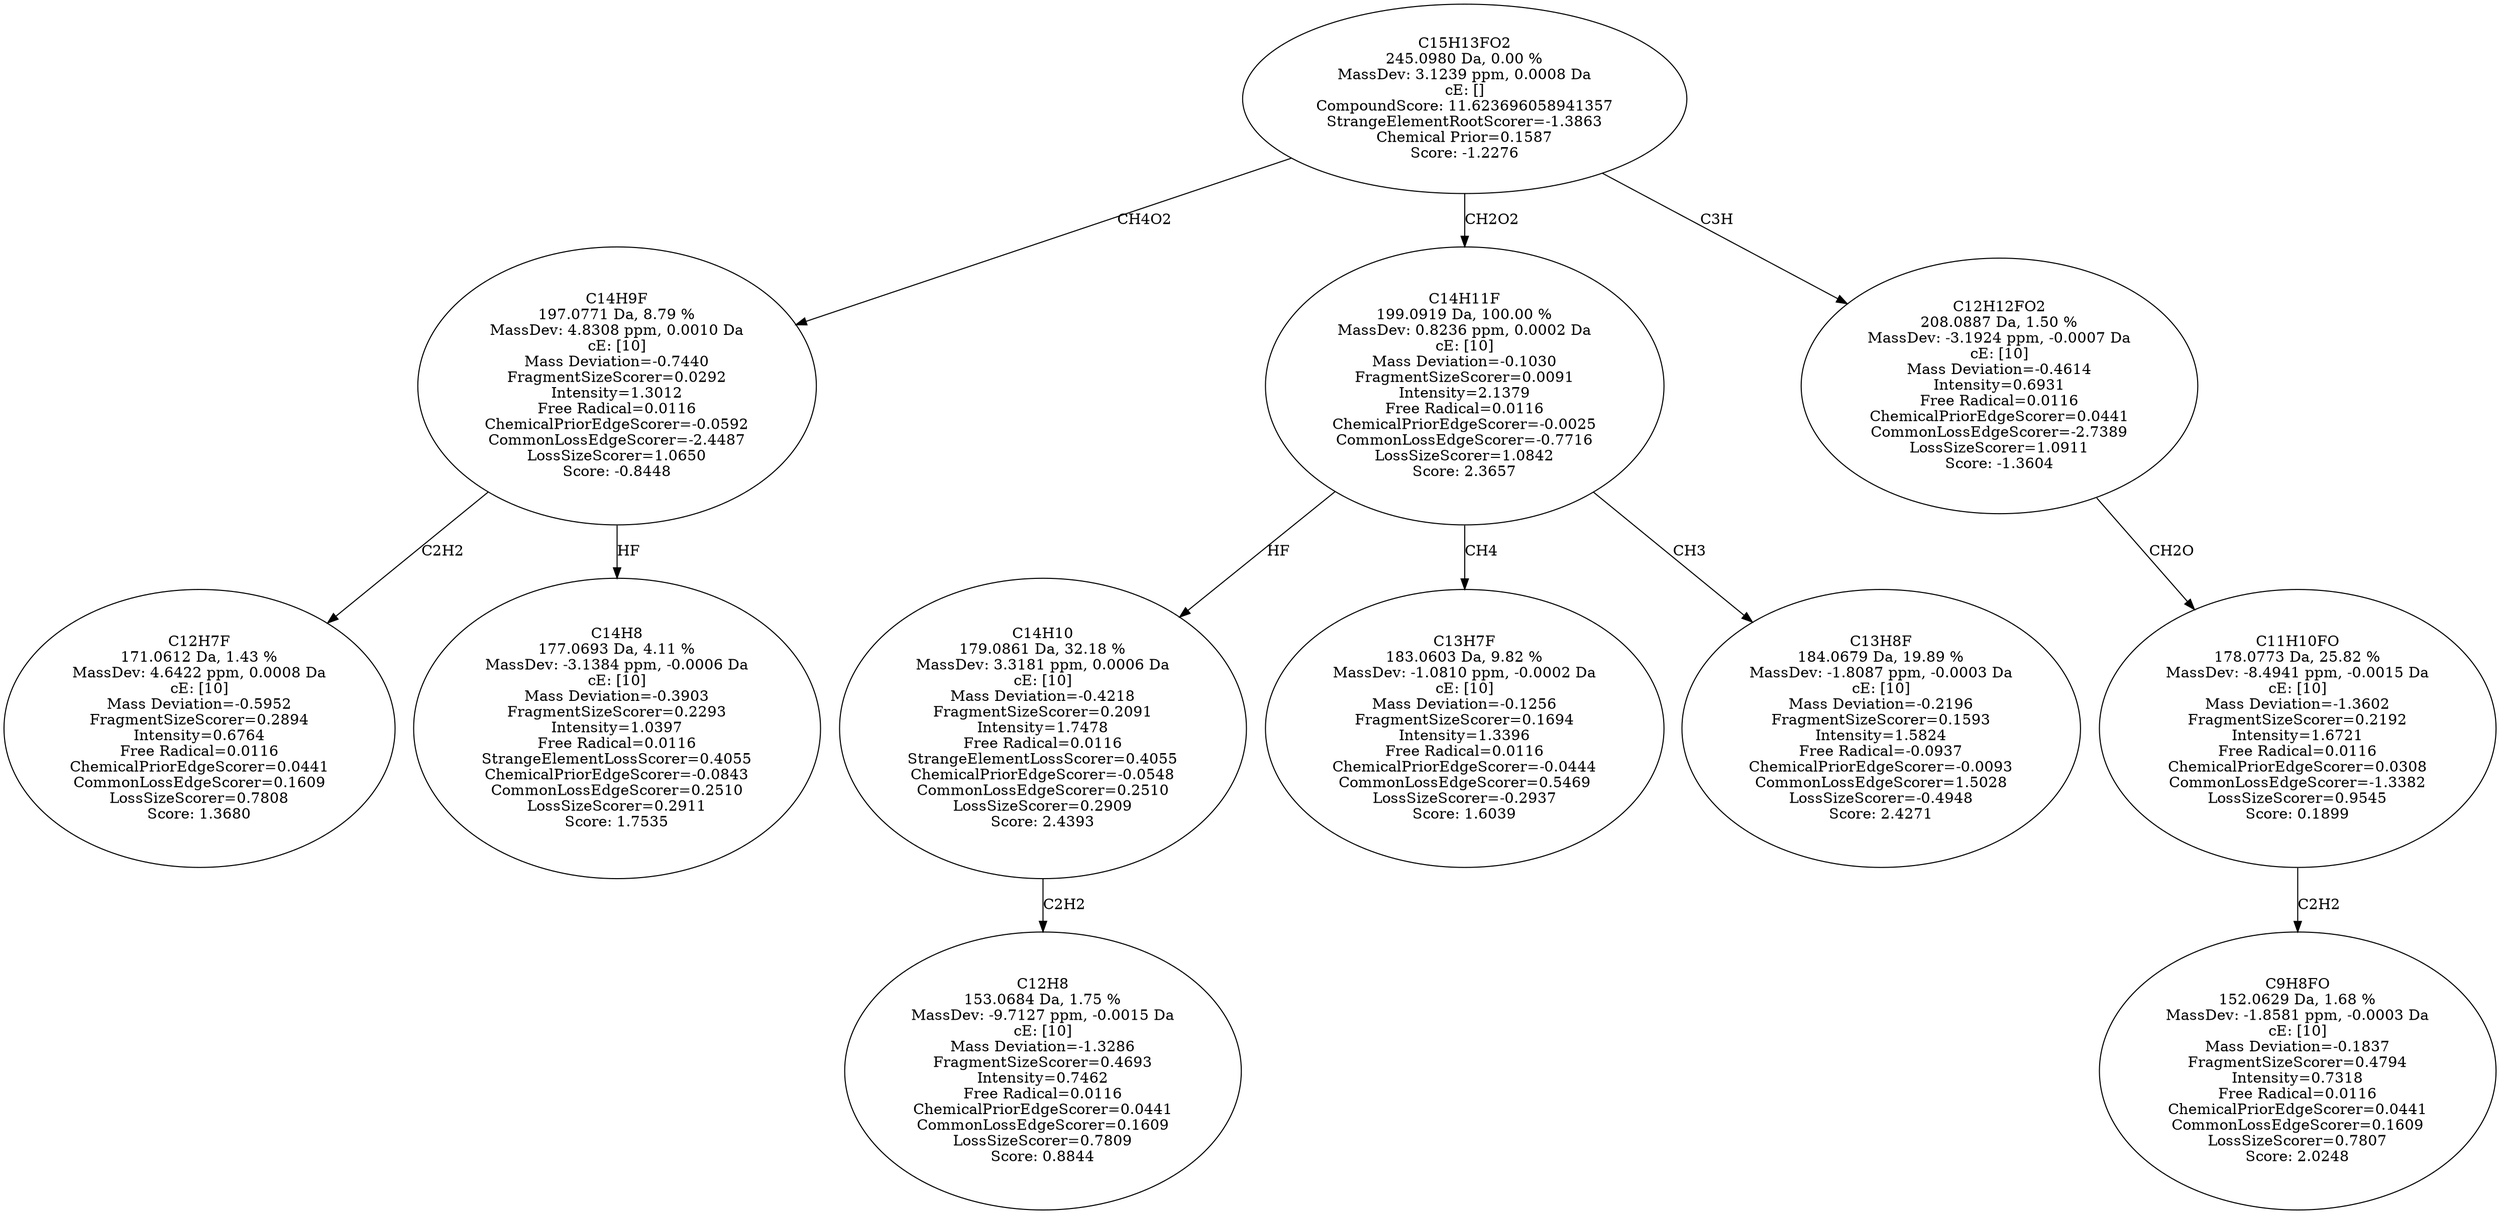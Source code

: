 strict digraph {
v1 [label="C12H7F\n171.0612 Da, 1.43 %\nMassDev: 4.6422 ppm, 0.0008 Da\ncE: [10]\nMass Deviation=-0.5952\nFragmentSizeScorer=0.2894\nIntensity=0.6764\nFree Radical=0.0116\nChemicalPriorEdgeScorer=0.0441\nCommonLossEdgeScorer=0.1609\nLossSizeScorer=0.7808\nScore: 1.3680"];
v2 [label="C14H8\n177.0693 Da, 4.11 %\nMassDev: -3.1384 ppm, -0.0006 Da\ncE: [10]\nMass Deviation=-0.3903\nFragmentSizeScorer=0.2293\nIntensity=1.0397\nFree Radical=0.0116\nStrangeElementLossScorer=0.4055\nChemicalPriorEdgeScorer=-0.0843\nCommonLossEdgeScorer=0.2510\nLossSizeScorer=0.2911\nScore: 1.7535"];
v3 [label="C14H9F\n197.0771 Da, 8.79 %\nMassDev: 4.8308 ppm, 0.0010 Da\ncE: [10]\nMass Deviation=-0.7440\nFragmentSizeScorer=0.0292\nIntensity=1.3012\nFree Radical=0.0116\nChemicalPriorEdgeScorer=-0.0592\nCommonLossEdgeScorer=-2.4487\nLossSizeScorer=1.0650\nScore: -0.8448"];
v4 [label="C12H8\n153.0684 Da, 1.75 %\nMassDev: -9.7127 ppm, -0.0015 Da\ncE: [10]\nMass Deviation=-1.3286\nFragmentSizeScorer=0.4693\nIntensity=0.7462\nFree Radical=0.0116\nChemicalPriorEdgeScorer=0.0441\nCommonLossEdgeScorer=0.1609\nLossSizeScorer=0.7809\nScore: 0.8844"];
v5 [label="C14H10\n179.0861 Da, 32.18 %\nMassDev: 3.3181 ppm, 0.0006 Da\ncE: [10]\nMass Deviation=-0.4218\nFragmentSizeScorer=0.2091\nIntensity=1.7478\nFree Radical=0.0116\nStrangeElementLossScorer=0.4055\nChemicalPriorEdgeScorer=-0.0548\nCommonLossEdgeScorer=0.2510\nLossSizeScorer=0.2909\nScore: 2.4393"];
v6 [label="C13H7F\n183.0603 Da, 9.82 %\nMassDev: -1.0810 ppm, -0.0002 Da\ncE: [10]\nMass Deviation=-0.1256\nFragmentSizeScorer=0.1694\nIntensity=1.3396\nFree Radical=0.0116\nChemicalPriorEdgeScorer=-0.0444\nCommonLossEdgeScorer=0.5469\nLossSizeScorer=-0.2937\nScore: 1.6039"];
v7 [label="C13H8F\n184.0679 Da, 19.89 %\nMassDev: -1.8087 ppm, -0.0003 Da\ncE: [10]\nMass Deviation=-0.2196\nFragmentSizeScorer=0.1593\nIntensity=1.5824\nFree Radical=-0.0937\nChemicalPriorEdgeScorer=-0.0093\nCommonLossEdgeScorer=1.5028\nLossSizeScorer=-0.4948\nScore: 2.4271"];
v8 [label="C14H11F\n199.0919 Da, 100.00 %\nMassDev: 0.8236 ppm, 0.0002 Da\ncE: [10]\nMass Deviation=-0.1030\nFragmentSizeScorer=0.0091\nIntensity=2.1379\nFree Radical=0.0116\nChemicalPriorEdgeScorer=-0.0025\nCommonLossEdgeScorer=-0.7716\nLossSizeScorer=1.0842\nScore: 2.3657"];
v9 [label="C9H8FO\n152.0629 Da, 1.68 %\nMassDev: -1.8581 ppm, -0.0003 Da\ncE: [10]\nMass Deviation=-0.1837\nFragmentSizeScorer=0.4794\nIntensity=0.7318\nFree Radical=0.0116\nChemicalPriorEdgeScorer=0.0441\nCommonLossEdgeScorer=0.1609\nLossSizeScorer=0.7807\nScore: 2.0248"];
v10 [label="C11H10FO\n178.0773 Da, 25.82 %\nMassDev: -8.4941 ppm, -0.0015 Da\ncE: [10]\nMass Deviation=-1.3602\nFragmentSizeScorer=0.2192\nIntensity=1.6721\nFree Radical=0.0116\nChemicalPriorEdgeScorer=0.0308\nCommonLossEdgeScorer=-1.3382\nLossSizeScorer=0.9545\nScore: 0.1899"];
v11 [label="C12H12FO2\n208.0887 Da, 1.50 %\nMassDev: -3.1924 ppm, -0.0007 Da\ncE: [10]\nMass Deviation=-0.4614\nIntensity=0.6931\nFree Radical=0.0116\nChemicalPriorEdgeScorer=0.0441\nCommonLossEdgeScorer=-2.7389\nLossSizeScorer=1.0911\nScore: -1.3604"];
v12 [label="C15H13FO2\n245.0980 Da, 0.00 %\nMassDev: 3.1239 ppm, 0.0008 Da\ncE: []\nCompoundScore: 11.623696058941357\nStrangeElementRootScorer=-1.3863\nChemical Prior=0.1587\nScore: -1.2276"];
v3 -> v1 [label="C2H2"];
v3 -> v2 [label="HF"];
v12 -> v3 [label="CH4O2"];
v5 -> v4 [label="C2H2"];
v8 -> v5 [label="HF"];
v8 -> v6 [label="CH4"];
v8 -> v7 [label="CH3"];
v12 -> v8 [label="CH2O2"];
v10 -> v9 [label="C2H2"];
v11 -> v10 [label="CH2O"];
v12 -> v11 [label="C3H"];
}